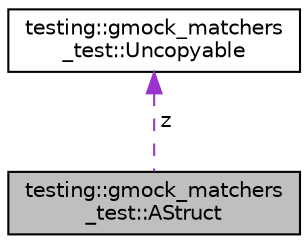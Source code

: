 digraph "testing::gmock_matchers_test::AStruct"
{
  edge [fontname="Helvetica",fontsize="10",labelfontname="Helvetica",labelfontsize="10"];
  node [fontname="Helvetica",fontsize="10",shape=record];
  Node1 [label="testing::gmock_matchers\l_test::AStruct",height=0.2,width=0.4,color="black", fillcolor="grey75", style="filled", fontcolor="black"];
  Node2 -> Node1 [dir="back",color="darkorchid3",fontsize="10",style="dashed",label=" z" ,fontname="Helvetica"];
  Node2 [label="testing::gmock_matchers\l_test::Uncopyable",height=0.2,width=0.4,color="black", fillcolor="white", style="filled",URL="$classtesting_1_1gmock__matchers__test_1_1_uncopyable.html"];
}
